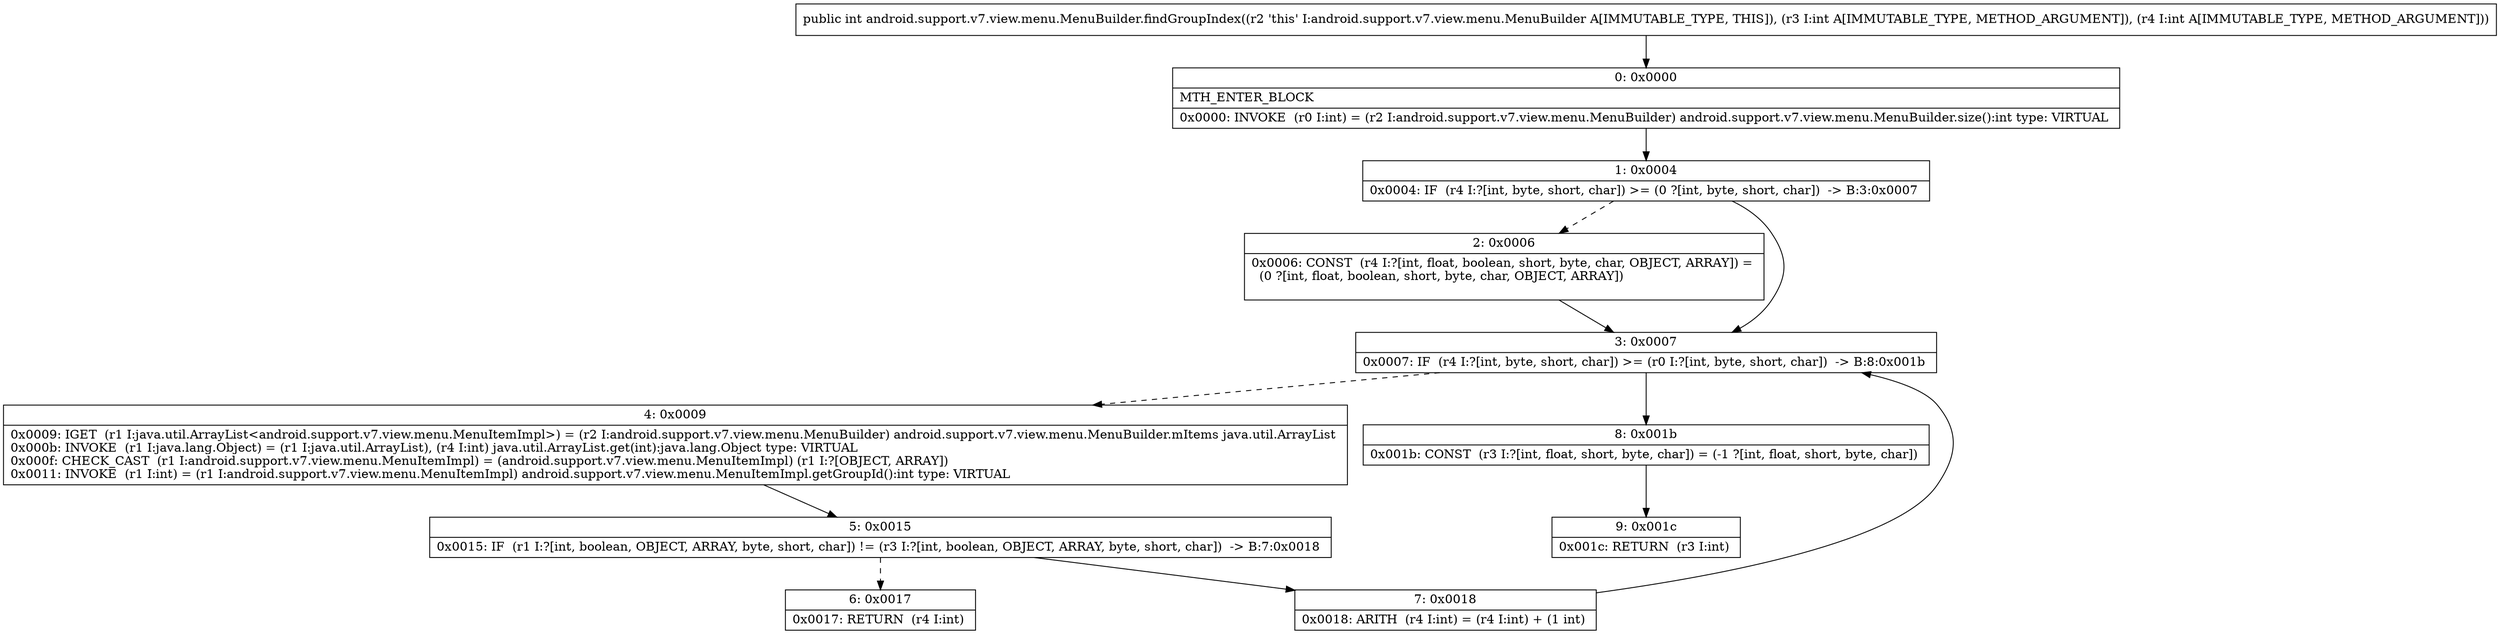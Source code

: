 digraph "CFG forandroid.support.v7.view.menu.MenuBuilder.findGroupIndex(II)I" {
Node_0 [shape=record,label="{0\:\ 0x0000|MTH_ENTER_BLOCK\l|0x0000: INVOKE  (r0 I:int) = (r2 I:android.support.v7.view.menu.MenuBuilder) android.support.v7.view.menu.MenuBuilder.size():int type: VIRTUAL \l}"];
Node_1 [shape=record,label="{1\:\ 0x0004|0x0004: IF  (r4 I:?[int, byte, short, char]) \>= (0 ?[int, byte, short, char])  \-\> B:3:0x0007 \l}"];
Node_2 [shape=record,label="{2\:\ 0x0006|0x0006: CONST  (r4 I:?[int, float, boolean, short, byte, char, OBJECT, ARRAY]) = \l  (0 ?[int, float, boolean, short, byte, char, OBJECT, ARRAY])\l \l}"];
Node_3 [shape=record,label="{3\:\ 0x0007|0x0007: IF  (r4 I:?[int, byte, short, char]) \>= (r0 I:?[int, byte, short, char])  \-\> B:8:0x001b \l}"];
Node_4 [shape=record,label="{4\:\ 0x0009|0x0009: IGET  (r1 I:java.util.ArrayList\<android.support.v7.view.menu.MenuItemImpl\>) = (r2 I:android.support.v7.view.menu.MenuBuilder) android.support.v7.view.menu.MenuBuilder.mItems java.util.ArrayList \l0x000b: INVOKE  (r1 I:java.lang.Object) = (r1 I:java.util.ArrayList), (r4 I:int) java.util.ArrayList.get(int):java.lang.Object type: VIRTUAL \l0x000f: CHECK_CAST  (r1 I:android.support.v7.view.menu.MenuItemImpl) = (android.support.v7.view.menu.MenuItemImpl) (r1 I:?[OBJECT, ARRAY]) \l0x0011: INVOKE  (r1 I:int) = (r1 I:android.support.v7.view.menu.MenuItemImpl) android.support.v7.view.menu.MenuItemImpl.getGroupId():int type: VIRTUAL \l}"];
Node_5 [shape=record,label="{5\:\ 0x0015|0x0015: IF  (r1 I:?[int, boolean, OBJECT, ARRAY, byte, short, char]) != (r3 I:?[int, boolean, OBJECT, ARRAY, byte, short, char])  \-\> B:7:0x0018 \l}"];
Node_6 [shape=record,label="{6\:\ 0x0017|0x0017: RETURN  (r4 I:int) \l}"];
Node_7 [shape=record,label="{7\:\ 0x0018|0x0018: ARITH  (r4 I:int) = (r4 I:int) + (1 int) \l}"];
Node_8 [shape=record,label="{8\:\ 0x001b|0x001b: CONST  (r3 I:?[int, float, short, byte, char]) = (\-1 ?[int, float, short, byte, char]) \l}"];
Node_9 [shape=record,label="{9\:\ 0x001c|0x001c: RETURN  (r3 I:int) \l}"];
MethodNode[shape=record,label="{public int android.support.v7.view.menu.MenuBuilder.findGroupIndex((r2 'this' I:android.support.v7.view.menu.MenuBuilder A[IMMUTABLE_TYPE, THIS]), (r3 I:int A[IMMUTABLE_TYPE, METHOD_ARGUMENT]), (r4 I:int A[IMMUTABLE_TYPE, METHOD_ARGUMENT])) }"];
MethodNode -> Node_0;
Node_0 -> Node_1;
Node_1 -> Node_2[style=dashed];
Node_1 -> Node_3;
Node_2 -> Node_3;
Node_3 -> Node_4[style=dashed];
Node_3 -> Node_8;
Node_4 -> Node_5;
Node_5 -> Node_6[style=dashed];
Node_5 -> Node_7;
Node_7 -> Node_3;
Node_8 -> Node_9;
}

